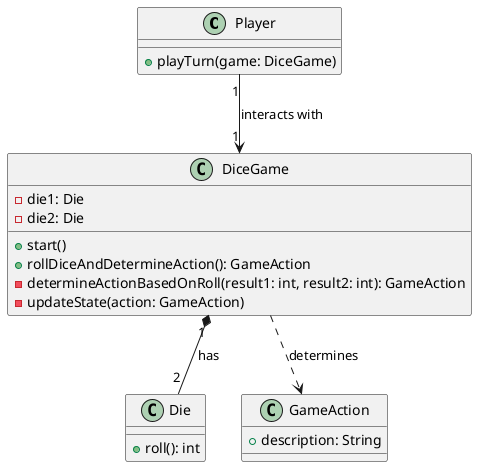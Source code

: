 @startuml

class Player {
  + playTurn(game: DiceGame)
}

class DiceGame {
  - die1: Die
  - die2: Die
  + start()
  + rollDiceAndDetermineAction(): GameAction
  - determineActionBasedOnRoll(result1: int, result2: int): GameAction
  - updateState(action: GameAction)
}

class Die {
  + roll(): int
}

class GameAction {
  + description: String
}

Player "1" --> "1" DiceGame : interacts with
DiceGame "1" *-- "2" Die : has
DiceGame ..> GameAction : determines

@enduml